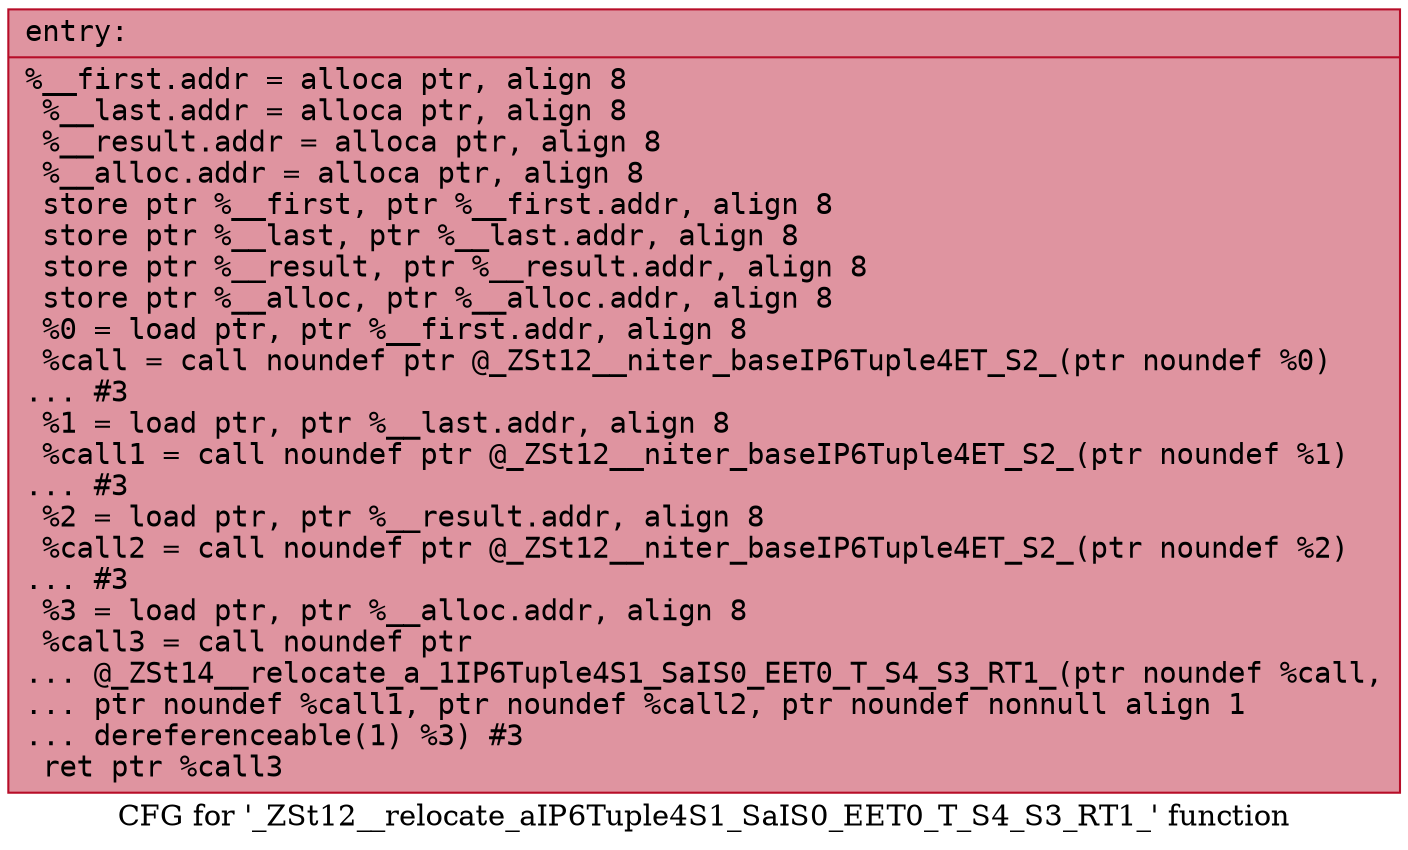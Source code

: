 digraph "CFG for '_ZSt12__relocate_aIP6Tuple4S1_SaIS0_EET0_T_S4_S3_RT1_' function" {
	label="CFG for '_ZSt12__relocate_aIP6Tuple4S1_SaIS0_EET0_T_S4_S3_RT1_' function";

	Node0x55c6063cd9e0 [shape=record,color="#b70d28ff", style=filled, fillcolor="#b70d2870" fontname="Courier",label="{entry:\l|  %__first.addr = alloca ptr, align 8\l  %__last.addr = alloca ptr, align 8\l  %__result.addr = alloca ptr, align 8\l  %__alloc.addr = alloca ptr, align 8\l  store ptr %__first, ptr %__first.addr, align 8\l  store ptr %__last, ptr %__last.addr, align 8\l  store ptr %__result, ptr %__result.addr, align 8\l  store ptr %__alloc, ptr %__alloc.addr, align 8\l  %0 = load ptr, ptr %__first.addr, align 8\l  %call = call noundef ptr @_ZSt12__niter_baseIP6Tuple4ET_S2_(ptr noundef %0)\l... #3\l  %1 = load ptr, ptr %__last.addr, align 8\l  %call1 = call noundef ptr @_ZSt12__niter_baseIP6Tuple4ET_S2_(ptr noundef %1)\l... #3\l  %2 = load ptr, ptr %__result.addr, align 8\l  %call2 = call noundef ptr @_ZSt12__niter_baseIP6Tuple4ET_S2_(ptr noundef %2)\l... #3\l  %3 = load ptr, ptr %__alloc.addr, align 8\l  %call3 = call noundef ptr\l... @_ZSt14__relocate_a_1IP6Tuple4S1_SaIS0_EET0_T_S4_S3_RT1_(ptr noundef %call,\l... ptr noundef %call1, ptr noundef %call2, ptr noundef nonnull align 1\l... dereferenceable(1) %3) #3\l  ret ptr %call3\l}"];
}
